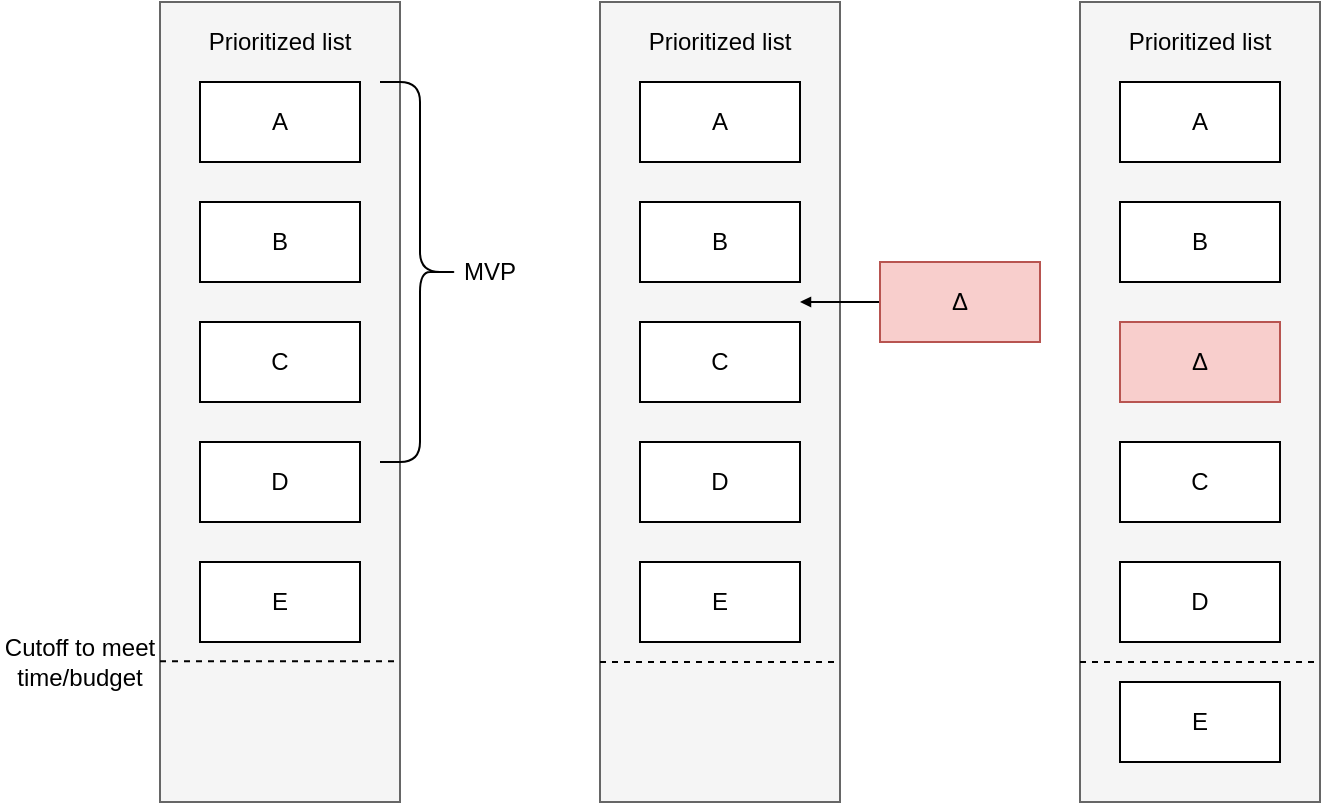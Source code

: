 <mxfile>
    <diagram id="T9uuaTeBy4bPSP1g8a4x" name="Page-1">
        <mxGraphModel dx="1170" dy="825" grid="1" gridSize="10" guides="1" tooltips="1" connect="1" arrows="1" fold="1" page="1" pageScale="1" pageWidth="827" pageHeight="1169" background="#FFFFFF" math="0" shadow="0">
            <root>
                <mxCell id="0"/>
                <mxCell id="1" parent="0"/>
                <mxCell id="200" value="" style="rounded=0;whiteSpace=wrap;html=1;fillColor=#f5f5f5;fontColor=#333333;strokeColor=#666666;" vertex="1" parent="1">
                    <mxGeometry x="100" y="40" width="120" height="400" as="geometry"/>
                </mxCell>
                <mxCell id="199" value="" style="rounded=0;whiteSpace=wrap;html=1;fillColor=#f5f5f5;fontColor=#333333;strokeColor=#666666;" vertex="1" parent="1">
                    <mxGeometry x="320" y="40" width="120" height="400" as="geometry"/>
                </mxCell>
                <mxCell id="198" value="" style="rounded=0;whiteSpace=wrap;html=1;fillColor=#f5f5f5;fontColor=#333333;strokeColor=#666666;" vertex="1" parent="1">
                    <mxGeometry x="560" y="40" width="120" height="400" as="geometry"/>
                </mxCell>
                <mxCell id="164" value="A" style="rounded=0;whiteSpace=wrap;html=1;" vertex="1" parent="1">
                    <mxGeometry x="120" y="80" width="80" height="40" as="geometry"/>
                </mxCell>
                <mxCell id="165" value="B" style="rounded=0;whiteSpace=wrap;html=1;" vertex="1" parent="1">
                    <mxGeometry x="120" y="140" width="80" height="40" as="geometry"/>
                </mxCell>
                <mxCell id="166" value="C" style="rounded=0;whiteSpace=wrap;html=1;" vertex="1" parent="1">
                    <mxGeometry x="120" y="200" width="80" height="40" as="geometry"/>
                </mxCell>
                <mxCell id="167" value="D" style="rounded=0;whiteSpace=wrap;html=1;" vertex="1" parent="1">
                    <mxGeometry x="120" y="260" width="80" height="40" as="geometry"/>
                </mxCell>
                <mxCell id="168" value="E" style="rounded=0;whiteSpace=wrap;html=1;" vertex="1" parent="1">
                    <mxGeometry x="120" y="320" width="80" height="40" as="geometry"/>
                </mxCell>
                <mxCell id="170" value="" style="endArrow=none;html=1;dashed=1;" edge="1" parent="1">
                    <mxGeometry width="50" height="50" relative="1" as="geometry">
                        <mxPoint x="100" y="369.58" as="sourcePoint"/>
                        <mxPoint x="220" y="369.58" as="targetPoint"/>
                    </mxGeometry>
                </mxCell>
                <mxCell id="171" value="Prioritized list" style="text;html=1;strokeColor=none;fillColor=none;align=center;verticalAlign=middle;whiteSpace=wrap;rounded=0;" vertex="1" parent="1">
                    <mxGeometry x="120" y="40" width="80" height="40" as="geometry"/>
                </mxCell>
                <mxCell id="172" value="MVP" style="shape=curlyBracket;whiteSpace=wrap;html=1;rounded=1;flipH=1;labelPosition=right;verticalLabelPosition=middle;align=left;verticalAlign=middle;" vertex="1" parent="1">
                    <mxGeometry x="210" y="80" width="40" height="190" as="geometry"/>
                </mxCell>
                <mxCell id="174" value="Cutoff to meet time/budget" style="text;html=1;strokeColor=none;fillColor=none;align=center;verticalAlign=middle;whiteSpace=wrap;rounded=0;" vertex="1" parent="1">
                    <mxGeometry x="20" y="350" width="80" height="40" as="geometry"/>
                </mxCell>
                <mxCell id="176" value="A" style="rounded=0;whiteSpace=wrap;html=1;" vertex="1" parent="1">
                    <mxGeometry x="340" y="80" width="80" height="40" as="geometry"/>
                </mxCell>
                <mxCell id="177" value="B" style="rounded=0;whiteSpace=wrap;html=1;" vertex="1" parent="1">
                    <mxGeometry x="340" y="140" width="80" height="40" as="geometry"/>
                </mxCell>
                <mxCell id="178" value="C" style="rounded=0;whiteSpace=wrap;html=1;" vertex="1" parent="1">
                    <mxGeometry x="340" y="200" width="80" height="40" as="geometry"/>
                </mxCell>
                <mxCell id="179" value="D" style="rounded=0;whiteSpace=wrap;html=1;" vertex="1" parent="1">
                    <mxGeometry x="340" y="260" width="80" height="40" as="geometry"/>
                </mxCell>
                <mxCell id="180" value="E" style="rounded=0;whiteSpace=wrap;html=1;" vertex="1" parent="1">
                    <mxGeometry x="340" y="320" width="80" height="40" as="geometry"/>
                </mxCell>
                <mxCell id="181" value="" style="endArrow=none;html=1;dashed=1;" edge="1" parent="1">
                    <mxGeometry width="50" height="50" relative="1" as="geometry">
                        <mxPoint x="320" y="370.0" as="sourcePoint"/>
                        <mxPoint x="440" y="370.0" as="targetPoint"/>
                    </mxGeometry>
                </mxCell>
                <mxCell id="182" value="Prioritized list" style="text;html=1;strokeColor=none;fillColor=none;align=center;verticalAlign=middle;whiteSpace=wrap;rounded=0;" vertex="1" parent="1">
                    <mxGeometry x="340" y="40" width="80" height="40" as="geometry"/>
                </mxCell>
                <mxCell id="185" value="" style="endArrow=block;html=1;rounded=0;endFill=1;endSize=3;startSize=3;exitX=0;exitY=0.5;exitDx=0;exitDy=0;" edge="1" parent="1" source="187">
                    <mxGeometry width="50" height="50" relative="1" as="geometry">
                        <mxPoint x="450" y="190" as="sourcePoint"/>
                        <mxPoint x="420" y="190" as="targetPoint"/>
                    </mxGeometry>
                </mxCell>
                <mxCell id="187" value="Δ" style="rounded=0;whiteSpace=wrap;html=1;fillColor=#f8cecc;strokeColor=#b85450;" vertex="1" parent="1">
                    <mxGeometry x="460" y="170" width="80" height="40" as="geometry"/>
                </mxCell>
                <mxCell id="189" value="A" style="rounded=0;whiteSpace=wrap;html=1;" vertex="1" parent="1">
                    <mxGeometry x="580" y="80" width="80" height="40" as="geometry"/>
                </mxCell>
                <mxCell id="190" value="B" style="rounded=0;whiteSpace=wrap;html=1;" vertex="1" parent="1">
                    <mxGeometry x="580" y="140" width="80" height="40" as="geometry"/>
                </mxCell>
                <mxCell id="191" value="C" style="rounded=0;whiteSpace=wrap;html=1;" vertex="1" parent="1">
                    <mxGeometry x="580" y="260" width="80" height="40" as="geometry"/>
                </mxCell>
                <mxCell id="192" value="D" style="rounded=0;whiteSpace=wrap;html=1;" vertex="1" parent="1">
                    <mxGeometry x="580" y="320" width="80" height="40" as="geometry"/>
                </mxCell>
                <mxCell id="193" value="E" style="rounded=0;whiteSpace=wrap;html=1;" vertex="1" parent="1">
                    <mxGeometry x="580" y="380" width="80" height="40" as="geometry"/>
                </mxCell>
                <mxCell id="194" value="" style="endArrow=none;html=1;dashed=1;" edge="1" parent="1">
                    <mxGeometry width="50" height="50" relative="1" as="geometry">
                        <mxPoint x="560" y="370.0" as="sourcePoint"/>
                        <mxPoint x="680" y="370.0" as="targetPoint"/>
                    </mxGeometry>
                </mxCell>
                <mxCell id="195" value="Prioritized list" style="text;html=1;strokeColor=none;fillColor=none;align=center;verticalAlign=middle;whiteSpace=wrap;rounded=0;" vertex="1" parent="1">
                    <mxGeometry x="580" y="40" width="80" height="40" as="geometry"/>
                </mxCell>
                <mxCell id="197" value="Δ" style="rounded=0;whiteSpace=wrap;html=1;fillColor=#f8cecc;strokeColor=#b85450;" vertex="1" parent="1">
                    <mxGeometry x="580" y="200" width="80" height="40" as="geometry"/>
                </mxCell>
            </root>
        </mxGraphModel>
    </diagram>
</mxfile>